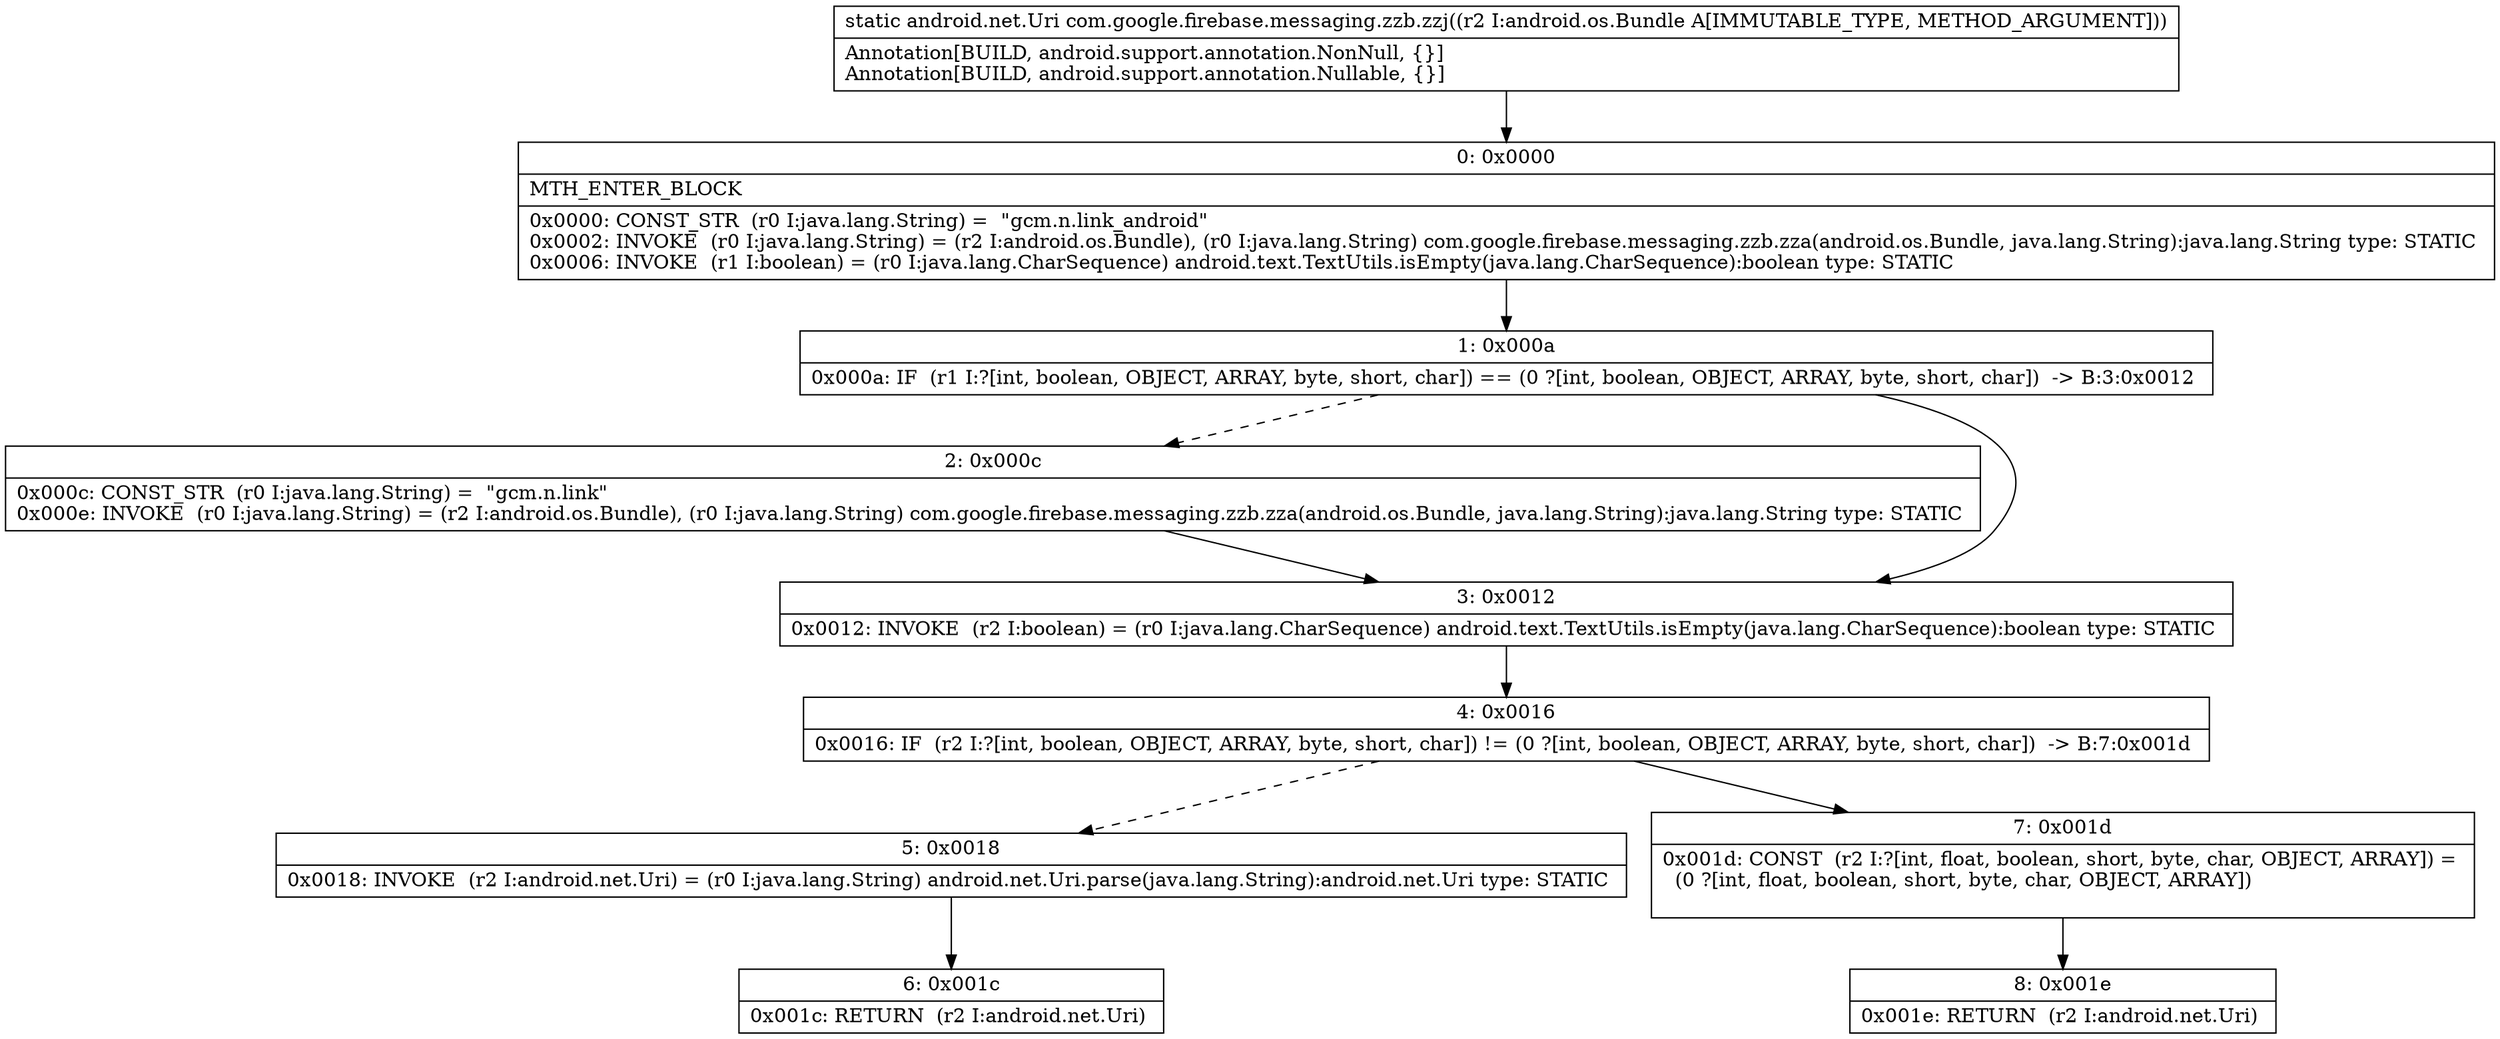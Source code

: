 digraph "CFG forcom.google.firebase.messaging.zzb.zzj(Landroid\/os\/Bundle;)Landroid\/net\/Uri;" {
Node_0 [shape=record,label="{0\:\ 0x0000|MTH_ENTER_BLOCK\l|0x0000: CONST_STR  (r0 I:java.lang.String) =  \"gcm.n.link_android\" \l0x0002: INVOKE  (r0 I:java.lang.String) = (r2 I:android.os.Bundle), (r0 I:java.lang.String) com.google.firebase.messaging.zzb.zza(android.os.Bundle, java.lang.String):java.lang.String type: STATIC \l0x0006: INVOKE  (r1 I:boolean) = (r0 I:java.lang.CharSequence) android.text.TextUtils.isEmpty(java.lang.CharSequence):boolean type: STATIC \l}"];
Node_1 [shape=record,label="{1\:\ 0x000a|0x000a: IF  (r1 I:?[int, boolean, OBJECT, ARRAY, byte, short, char]) == (0 ?[int, boolean, OBJECT, ARRAY, byte, short, char])  \-\> B:3:0x0012 \l}"];
Node_2 [shape=record,label="{2\:\ 0x000c|0x000c: CONST_STR  (r0 I:java.lang.String) =  \"gcm.n.link\" \l0x000e: INVOKE  (r0 I:java.lang.String) = (r2 I:android.os.Bundle), (r0 I:java.lang.String) com.google.firebase.messaging.zzb.zza(android.os.Bundle, java.lang.String):java.lang.String type: STATIC \l}"];
Node_3 [shape=record,label="{3\:\ 0x0012|0x0012: INVOKE  (r2 I:boolean) = (r0 I:java.lang.CharSequence) android.text.TextUtils.isEmpty(java.lang.CharSequence):boolean type: STATIC \l}"];
Node_4 [shape=record,label="{4\:\ 0x0016|0x0016: IF  (r2 I:?[int, boolean, OBJECT, ARRAY, byte, short, char]) != (0 ?[int, boolean, OBJECT, ARRAY, byte, short, char])  \-\> B:7:0x001d \l}"];
Node_5 [shape=record,label="{5\:\ 0x0018|0x0018: INVOKE  (r2 I:android.net.Uri) = (r0 I:java.lang.String) android.net.Uri.parse(java.lang.String):android.net.Uri type: STATIC \l}"];
Node_6 [shape=record,label="{6\:\ 0x001c|0x001c: RETURN  (r2 I:android.net.Uri) \l}"];
Node_7 [shape=record,label="{7\:\ 0x001d|0x001d: CONST  (r2 I:?[int, float, boolean, short, byte, char, OBJECT, ARRAY]) = \l  (0 ?[int, float, boolean, short, byte, char, OBJECT, ARRAY])\l \l}"];
Node_8 [shape=record,label="{8\:\ 0x001e|0x001e: RETURN  (r2 I:android.net.Uri) \l}"];
MethodNode[shape=record,label="{static android.net.Uri com.google.firebase.messaging.zzb.zzj((r2 I:android.os.Bundle A[IMMUTABLE_TYPE, METHOD_ARGUMENT]))  | Annotation[BUILD, android.support.annotation.NonNull, \{\}]\lAnnotation[BUILD, android.support.annotation.Nullable, \{\}]\l}"];
MethodNode -> Node_0;
Node_0 -> Node_1;
Node_1 -> Node_2[style=dashed];
Node_1 -> Node_3;
Node_2 -> Node_3;
Node_3 -> Node_4;
Node_4 -> Node_5[style=dashed];
Node_4 -> Node_7;
Node_5 -> Node_6;
Node_7 -> Node_8;
}

